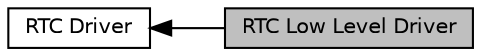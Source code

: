 digraph "RTC Low Level Driver"
{
  edge [fontname="Helvetica",fontsize="10",labelfontname="Helvetica",labelfontsize="10"];
  node [fontname="Helvetica",fontsize="10",shape=box];
  rankdir=LR;
  Node2 [label="RTC Driver",height=0.2,width=0.4,color="black", fillcolor="white", style="filled",URL="$d4/d2b/group__R__SW__PKG__93__RTC__API.html",tooltip="This interface provides access to an Real-Time Clock RTC device."];
  Node1 [label="RTC Low Level Driver",height=0.2,width=0.4,color="black", fillcolor="grey75", style="filled", fontcolor="black",tooltip="This interface provides low level device specific access to a Real-Time Clock RTC device on the RZA1H..."];
  Node2->Node1 [shape=plaintext, dir="back", style="solid"];
}
